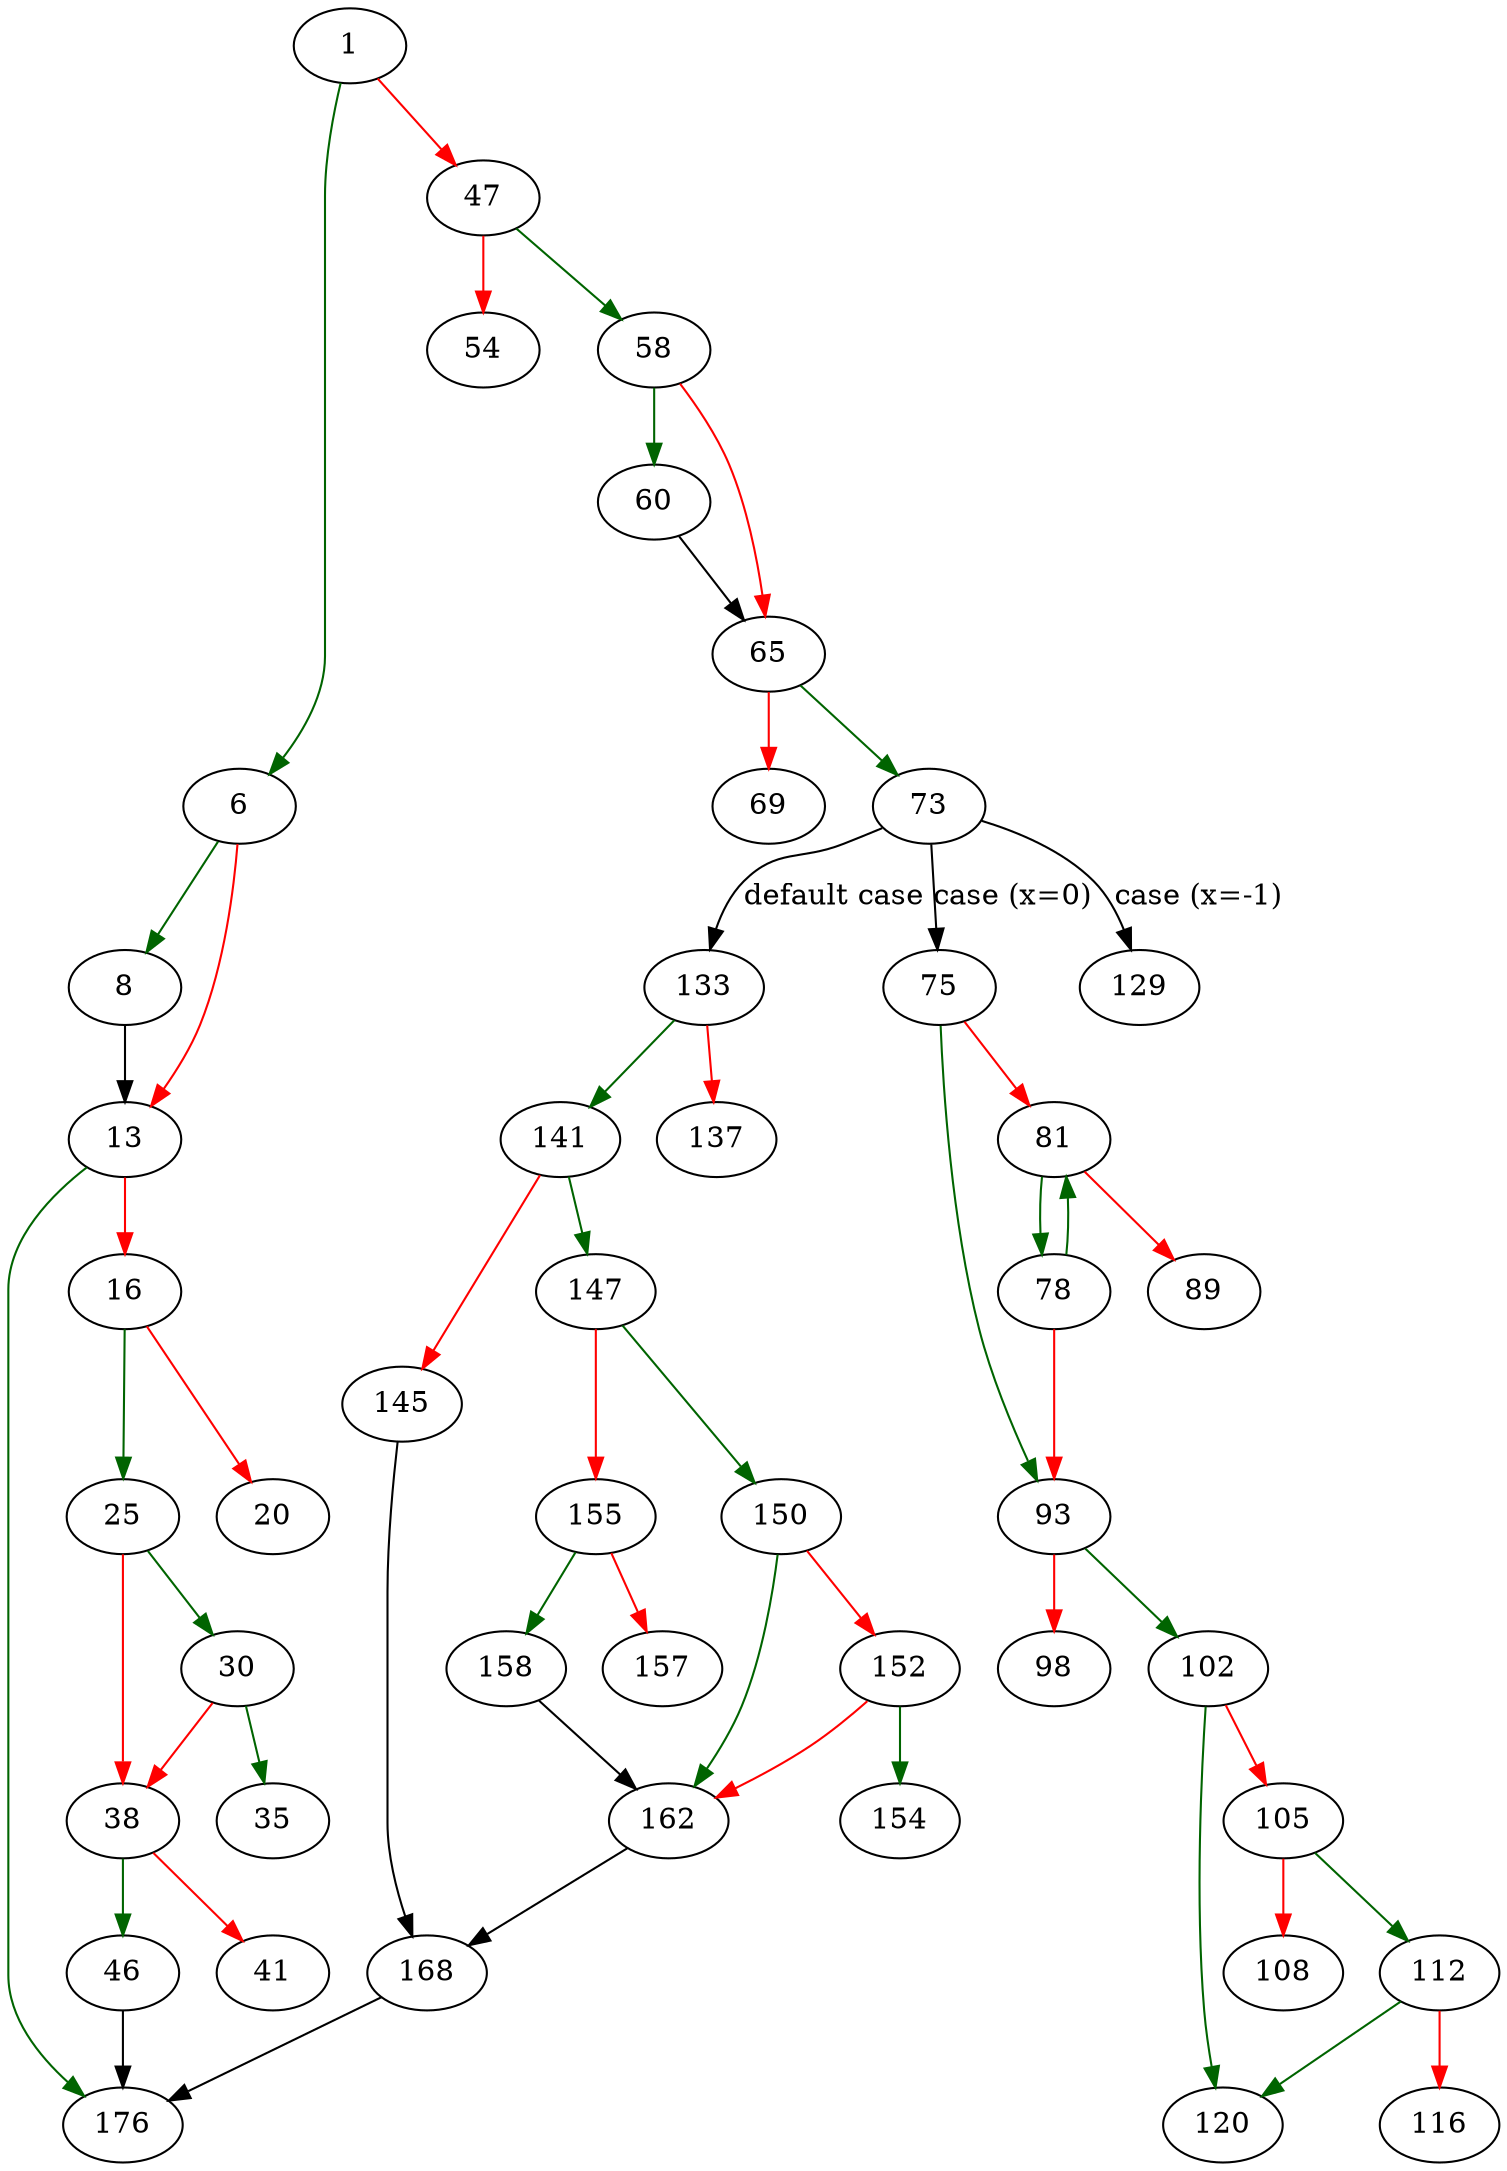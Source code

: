 strict digraph "create" {
	// Node definitions.
	1 [entry=true];
	6;
	47;
	8;
	13;
	176;
	16;
	25;
	20;
	30;
	38;
	35;
	46;
	41;
	58;
	54;
	60;
	65;
	73;
	69;
	75;
	129;
	133;
	93;
	81;
	78;
	89;
	102;
	98;
	120;
	105;
	112;
	108;
	116;
	141;
	137;
	147;
	145;
	168;
	150;
	155;
	162;
	152;
	154;
	158;
	157;

	// Edge definitions.
	1 -> 6 [
		color=darkgreen
		cond=true
	];
	1 -> 47 [
		color=red
		cond=false
	];
	6 -> 8 [
		color=darkgreen
		cond=true
	];
	6 -> 13 [
		color=red
		cond=false
	];
	47 -> 58 [
		color=darkgreen
		cond=true
	];
	47 -> 54 [
		color=red
		cond=false
	];
	8 -> 13;
	13 -> 176 [
		color=darkgreen
		cond=true
	];
	13 -> 16 [
		color=red
		cond=false
	];
	16 -> 25 [
		color=darkgreen
		cond=true
	];
	16 -> 20 [
		color=red
		cond=false
	];
	25 -> 30 [
		color=darkgreen
		cond=true
	];
	25 -> 38 [
		color=red
		cond=false
	];
	30 -> 38 [
		color=red
		cond=false
	];
	30 -> 35 [
		color=darkgreen
		cond=true
	];
	38 -> 46 [
		color=darkgreen
		cond=true
	];
	38 -> 41 [
		color=red
		cond=false
	];
	46 -> 176;
	58 -> 60 [
		color=darkgreen
		cond=true
	];
	58 -> 65 [
		color=red
		cond=false
	];
	60 -> 65;
	65 -> 73 [
		color=darkgreen
		cond=true
	];
	65 -> 69 [
		color=red
		cond=false
	];
	73 -> 75 [
		cond="case (x=0)"
		label="case (x=0)"
	];
	73 -> 129 [
		cond="case (x=-1)"
		label="case (x=-1)"
	];
	73 -> 133 [
		cond="default case"
		label="default case"
	];
	75 -> 93 [
		color=darkgreen
		cond=true
	];
	75 -> 81 [
		color=red
		cond=false
	];
	133 -> 141 [
		color=darkgreen
		cond=true
	];
	133 -> 137 [
		color=red
		cond=false
	];
	93 -> 102 [
		color=darkgreen
		cond=true
	];
	93 -> 98 [
		color=red
		cond=false
	];
	81 -> 78 [
		color=darkgreen
		cond=true
	];
	81 -> 89 [
		color=red
		cond=false
	];
	78 -> 93 [
		color=red
		cond=false
	];
	78 -> 81 [
		color=darkgreen
		cond=true
	];
	102 -> 120 [
		color=darkgreen
		cond=true
	];
	102 -> 105 [
		color=red
		cond=false
	];
	105 -> 112 [
		color=darkgreen
		cond=true
	];
	105 -> 108 [
		color=red
		cond=false
	];
	112 -> 120 [
		color=darkgreen
		cond=true
	];
	112 -> 116 [
		color=red
		cond=false
	];
	141 -> 147 [
		color=darkgreen
		cond=true
	];
	141 -> 145 [
		color=red
		cond=false
	];
	147 -> 150 [
		color=darkgreen
		cond=true
	];
	147 -> 155 [
		color=red
		cond=false
	];
	145 -> 168;
	168 -> 176;
	150 -> 162 [
		color=darkgreen
		cond=true
	];
	150 -> 152 [
		color=red
		cond=false
	];
	155 -> 158 [
		color=darkgreen
		cond=true
	];
	155 -> 157 [
		color=red
		cond=false
	];
	162 -> 168;
	152 -> 162 [
		color=red
		cond=false
	];
	152 -> 154 [
		color=darkgreen
		cond=true
	];
	158 -> 162;
}
